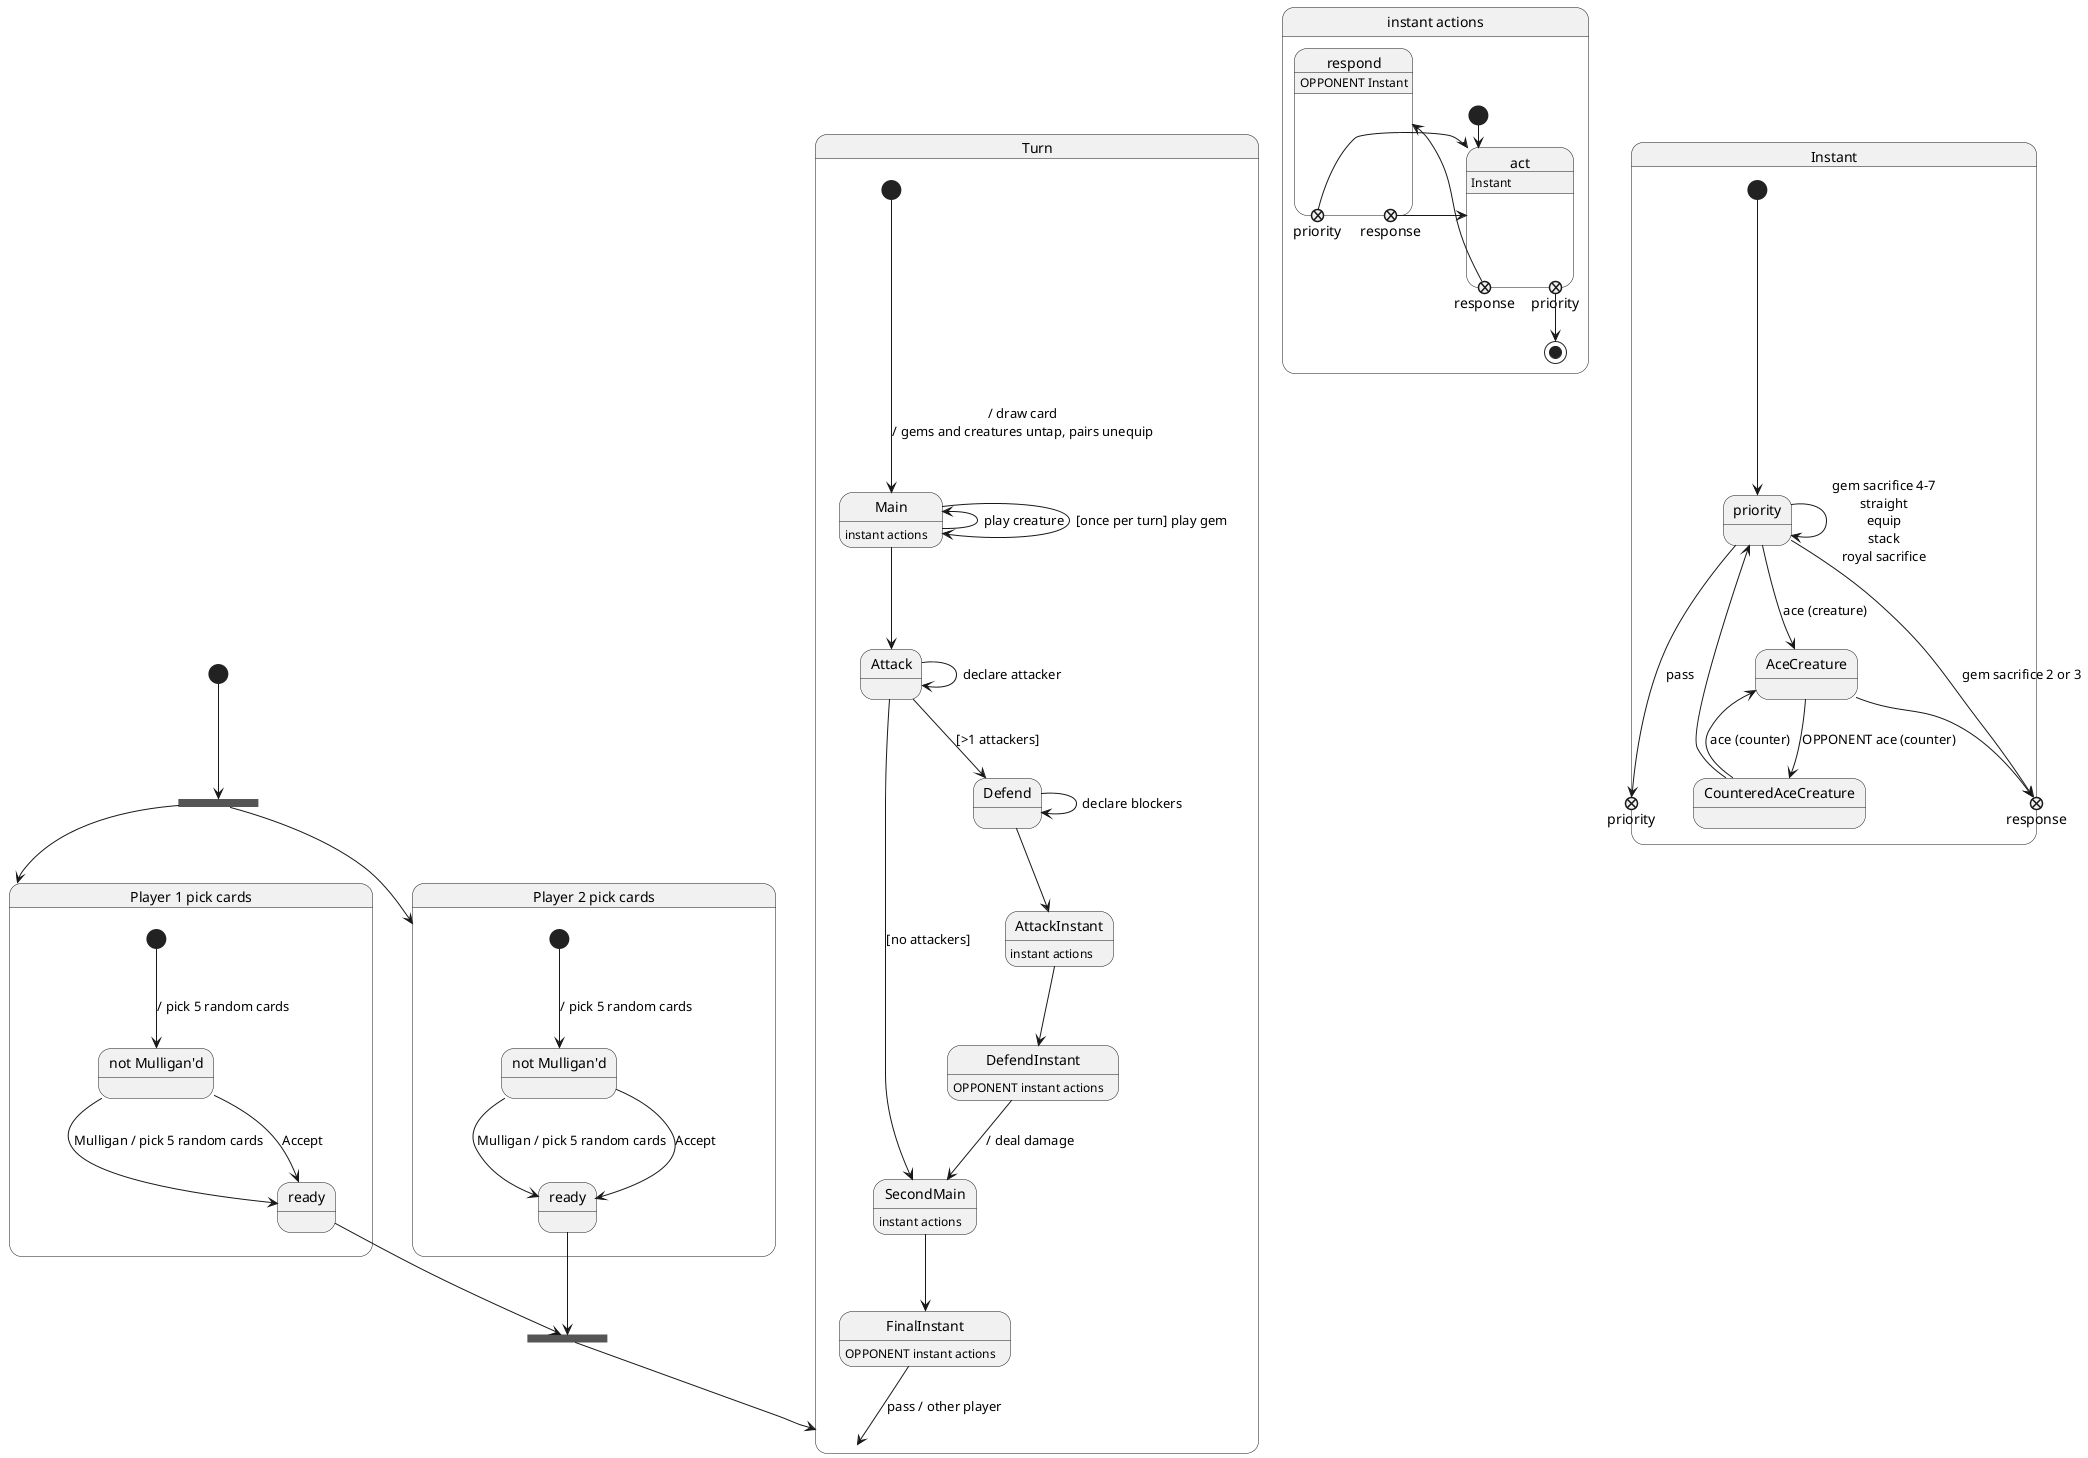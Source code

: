 @startuml

state PickCards <<fork>>
[*] --> PickCards
PickCards --> Player1Pick
state Player1Pick as "Player 1 pick cards" {
  state "not Mulligan'd" as Player1FirstPick
  state "ready" as Player1Picked
  [*] --> Player1FirstPick : / pick 5 random cards
  Player1FirstPick --> Player1Picked : Mulligan / pick 5 random cards
  Player1FirstPick --> Player1Picked : Accept
}
PickCards --> Player2Pick
state Player2Pick as "Player 2 pick cards" {
  state "not Mulligan'd" as Player2FirstPick
  state "ready" as Player2Picked
  [*] --> Player2FirstPick : / pick 5 random cards
  Player2FirstPick --> Player2Picked : Mulligan / pick 5 random cards
  Player2FirstPick --> Player2Picked : Accept
}
state CardsPicked <<join>>
Player1Picked --> CardsPicked
Player2Picked --> CardsPicked

CardsPicked --> Turn

state Turn {
  [*] --> Main : / draw card\n/ gems and creatures untap, pairs unequip
  Main --> Main : [once per turn] play gem
  Main -left-> Main : play creature
  Main : instant actions
  Main --> Attack
  Attack --> Attack : declare attacker
  Attack --> Defend : [>1 attackers]
  Attack --> SecondMain : [no attackers]
  Defend --> Defend : declare blockers
  Defend --> AttackInstant
  AttackInstant : instant actions
  AttackInstant --> DefendInstant
  DefendInstant : OPPONENT instant actions
  DefendInstant --> SecondMain : / deal damage
  SecondMain : instant actions
  SecondMain --> FinalInstant
  FinalInstant : OPPONENT instant actions
  FinalInstant --> Turn : pass / other player
}

state "instant actions" as InstantAction {
  [*] --> act
  state act {
    state "priority" as act_priorityO <<exitpoint>>
    state "response" as act_responseO <<exitpoint>>
  }
  act : Instant
  state respond {
    state "priority" as respond_priorityO <<exitpoint>>
    state "response" as respond_responseO <<exitpoint>>
  }
  act_responseO --> respond
  respond_responseO -left-> act
  respond_priorityO --> act
  respond: OPPONENT Instant
  act_priorityO --> [*]
}

state Instant {
  [*] --> priority
  priority --> priorityO : pass
  state "priority" as priorityO <<exitpoint>>
  state response <<exitpoint>>
  priority --> AceCreature : ace (creature)
  AceCreature --> CounteredAceCreature : OPPONENT ace (counter)
  AceCreature --> response
  CounteredAceCreature --> AceCreature : ace (counter)
  CounteredAceCreature --> priority
  priority --> priority : gem sacrifice 4-7\nstraight\nequip\nstack\nroyal sacrifice
  priority --> response : gem sacrifice 2 or 3
}

@enduml
